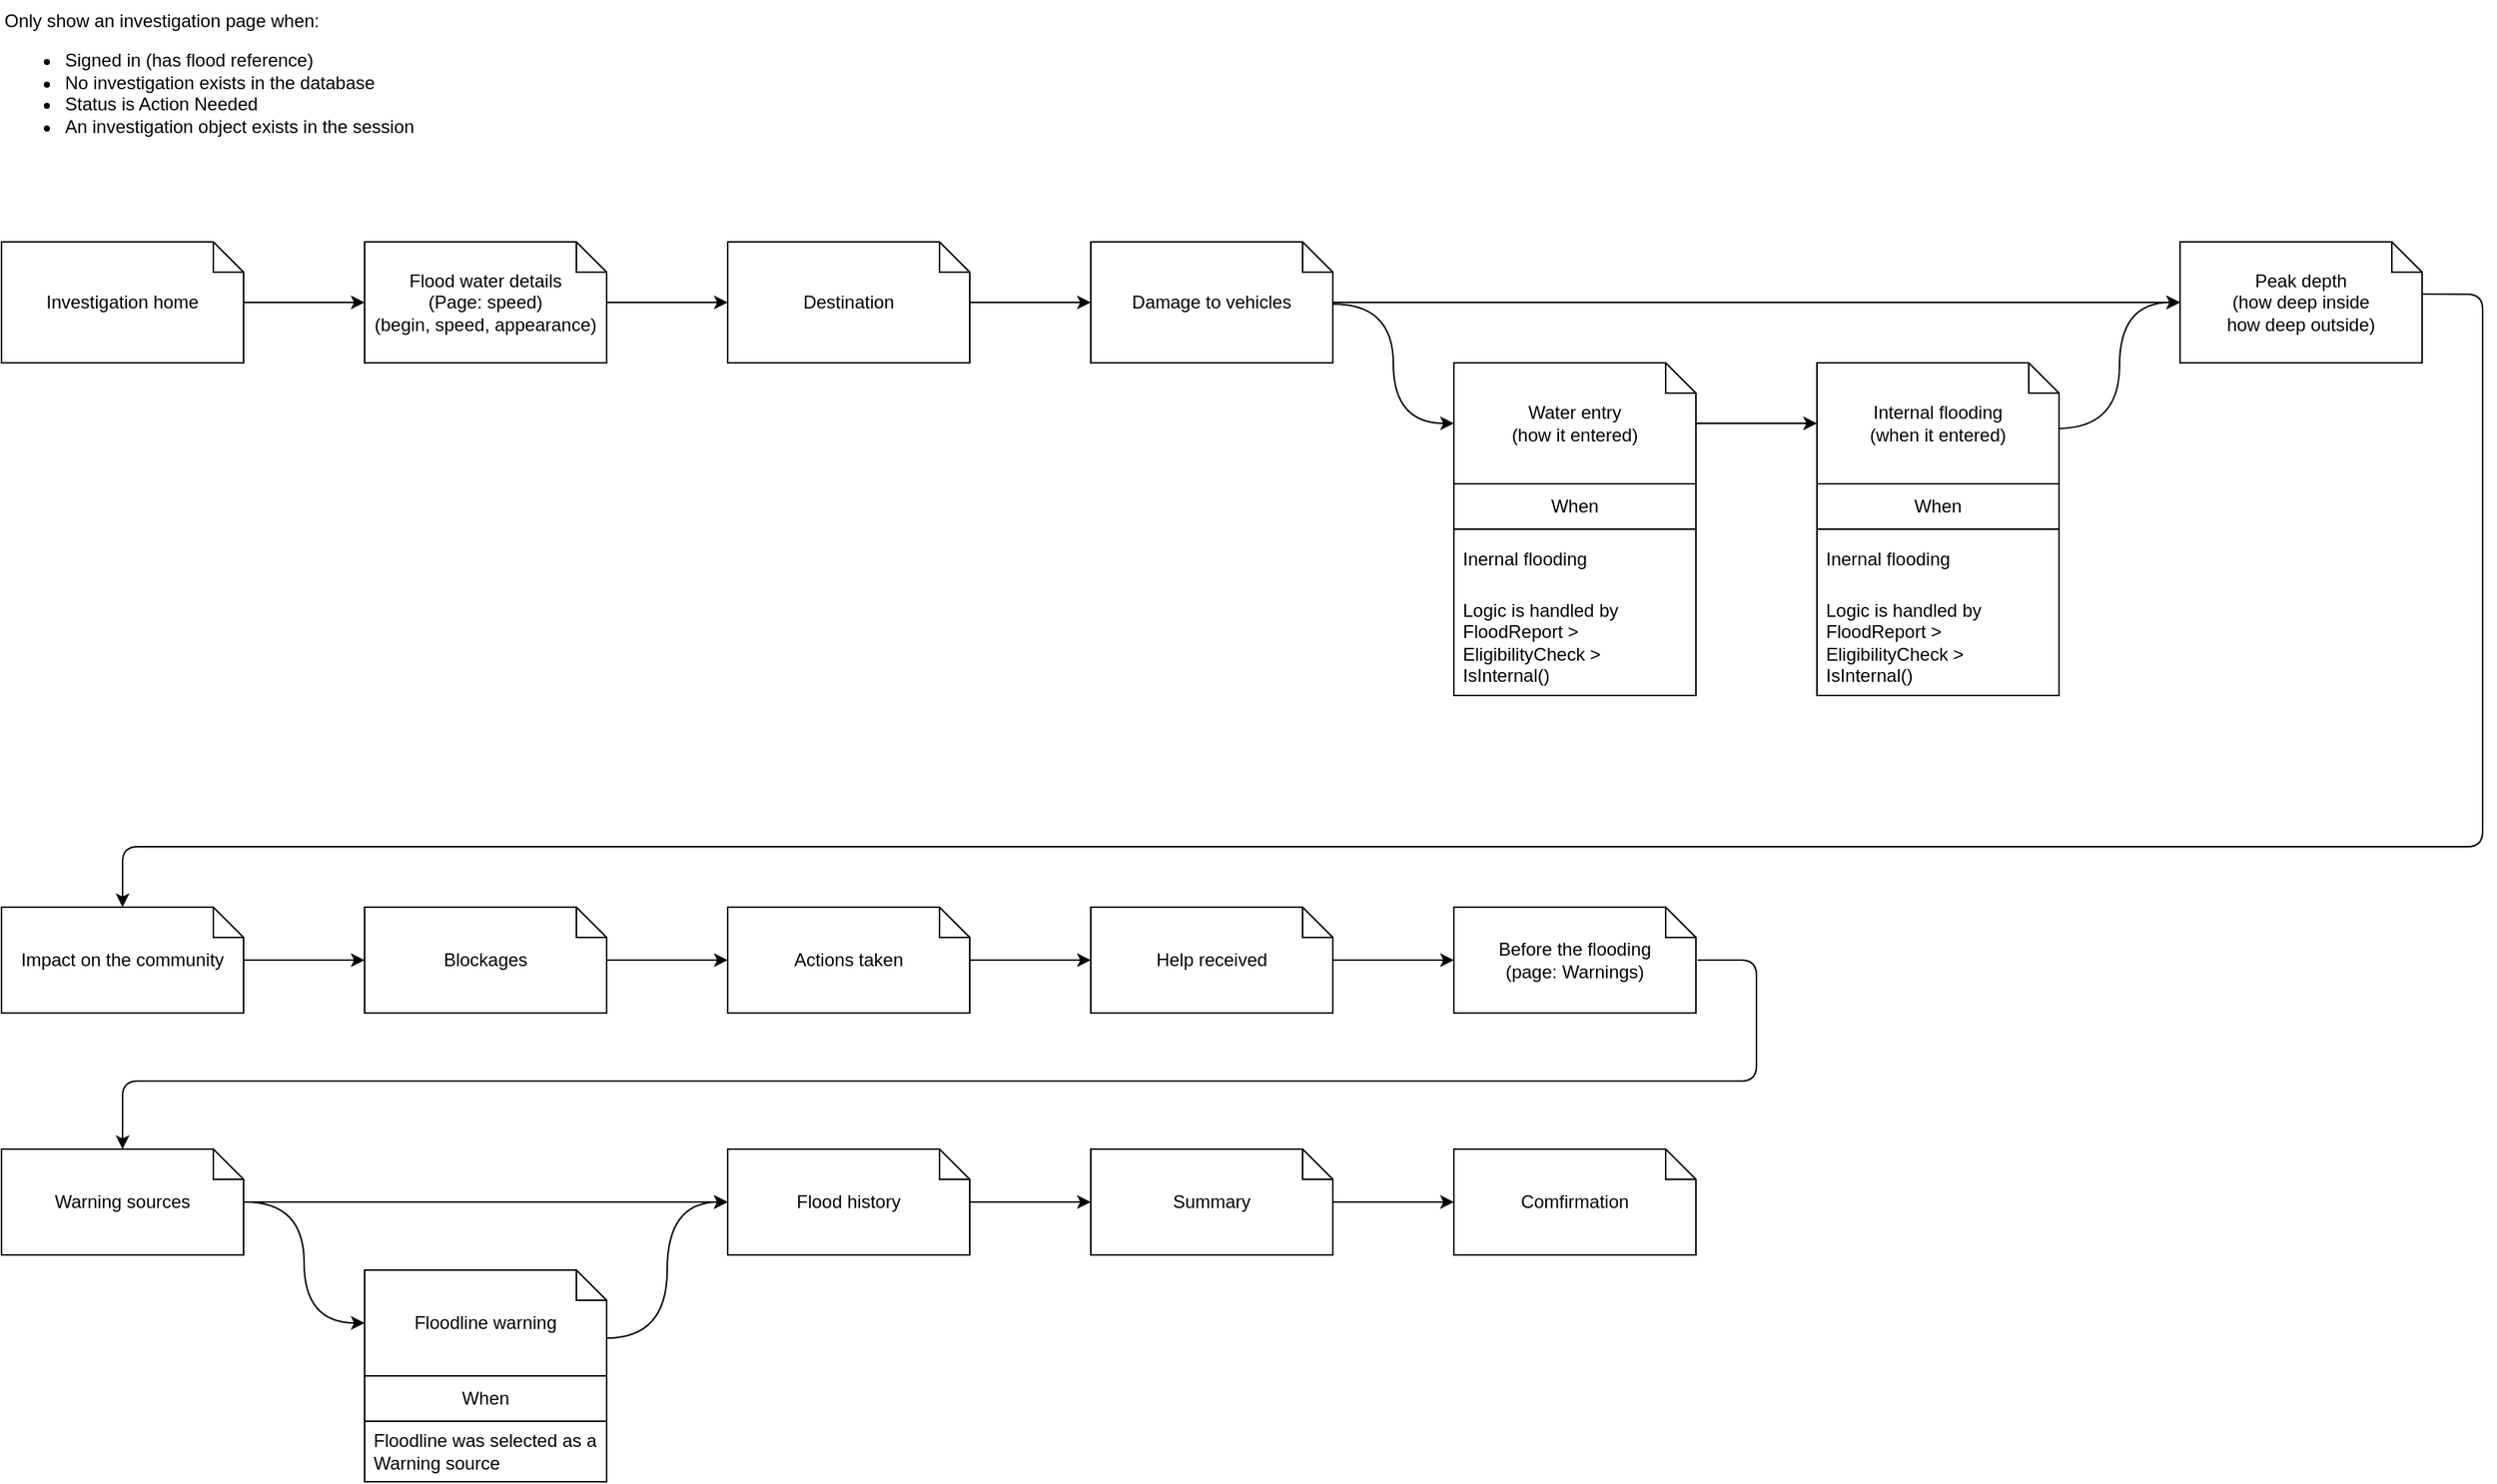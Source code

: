 <mxfile>
    <diagram id="mbynM6EiDv0cm4Cm7i9c" name="Page-1">
        <mxGraphModel dx="1198" dy="441" grid="1" gridSize="10" guides="1" tooltips="1" connect="1" arrows="1" fold="1" page="1" pageScale="1" pageWidth="1169" pageHeight="827" math="0" shadow="0">
            <root>
                <mxCell id="0"/>
                <mxCell id="1" parent="0"/>
                <mxCell id="115" value="" style="edgeStyle=none;html=1;" parent="1" source="CommunityImpact" target="Blockages" edge="1">
                    <mxGeometry relative="1" as="geometry"/>
                </mxCell>
                <object label="Impact on the community" id="CommunityImpact">
                    <mxCell style="shape=note;size=20;whiteSpace=wrap;html=1;" parent="1" vertex="1">
                        <mxGeometry x="40" y="640" width="160" height="70" as="geometry"/>
                    </mxCell>
                </object>
                <object label="Before the flooding&lt;div&gt;(page: Warnings)&lt;/div&gt;" id="BeforeFlooding">
                    <mxCell style="shape=note;size=20;whiteSpace=wrap;html=1;" parent="1" vertex="1">
                        <mxGeometry x="1000" y="640" width="160" height="70" as="geometry"/>
                    </mxCell>
                </object>
                <mxCell id="30" value="" style="edgeStyle=none;html=1;" parent="1" source="HelpReceived" target="BeforeFlooding" edge="1">
                    <mxGeometry relative="1" as="geometry"/>
                </mxCell>
                <object label="Help received" id="HelpReceived">
                    <mxCell style="shape=note;size=20;whiteSpace=wrap;html=1;" parent="1" vertex="1">
                        <mxGeometry x="760" y="640" width="160" height="70" as="geometry"/>
                    </mxCell>
                </object>
                <mxCell id="29" value="" style="edgeStyle=none;html=1;" parent="1" source="ActionTaken" target="HelpReceived" edge="1">
                    <mxGeometry relative="1" as="geometry"/>
                </mxCell>
                <object label="Actions taken" id="ActionTaken">
                    <mxCell style="shape=note;size=20;whiteSpace=wrap;html=1;" parent="1" vertex="1">
                        <mxGeometry x="520" y="640" width="160" height="70" as="geometry"/>
                    </mxCell>
                </object>
                <mxCell id="28" value="" style="edgeStyle=none;html=1;" parent="1" source="Blockages" target="ActionTaken" edge="1">
                    <mxGeometry relative="1" as="geometry"/>
                </mxCell>
                <object label="Blockages" id="Blockages">
                    <mxCell style="shape=note;size=20;whiteSpace=wrap;html=1;" parent="1" vertex="1">
                        <mxGeometry x="280" y="640" width="160" height="70" as="geometry"/>
                    </mxCell>
                </object>
                <mxCell id="110" style="edgeStyle=orthogonalEdgeStyle;html=1;entryX=0.5;entryY=0;entryDx=0;entryDy=0;entryPerimeter=0;exitX=0.99;exitY=0.432;exitDx=0;exitDy=0;exitPerimeter=0;" parent="1" source="PeakDepth" target="CommunityImpact" edge="1">
                    <mxGeometry relative="1" as="geometry">
                        <mxPoint x="1640" y="480" as="targetPoint"/>
                        <mxPoint x="1660" y="190" as="sourcePoint"/>
                        <Array as="points">
                            <mxPoint x="1680" y="235"/>
                            <mxPoint x="1680" y="600"/>
                            <mxPoint x="120" y="600"/>
                        </Array>
                    </mxGeometry>
                </mxCell>
                <object label="Peak depth&lt;div&gt;(how deep inside&lt;/div&gt;&lt;div&gt;how deep outside)&lt;/div&gt;" id="PeakDepth">
                    <mxCell style="shape=note;size=20;whiteSpace=wrap;html=1;strokeColor=default;align=center;verticalAlign=middle;fontFamily=Helvetica;fontSize=12;fontColor=default;fillColor=default;" parent="1" vertex="1">
                        <mxGeometry x="1480" y="200" width="160" height="80" as="geometry"/>
                    </mxCell>
                </object>
                <mxCell id="78" value="" style="edgeStyle=none;html=1;" parent="1" source="InvestigationHome" target="FloodWaterDetails" edge="1">
                    <mxGeometry relative="1" as="geometry"/>
                </mxCell>
                <object label="Investigation home" id="InvestigationHome">
                    <mxCell style="shape=note;size=20;whiteSpace=wrap;html=1;direction=east;strokeOpacity=100;" parent="1" vertex="1">
                        <mxGeometry x="40" y="200" width="160" height="80" as="geometry"/>
                    </mxCell>
                </object>
                <mxCell id="100" value="" style="edgeStyle=none;html=1;" parent="1" source="InternalFloodingHow" target="InternalFloodingWhen" edge="1">
                    <mxGeometry relative="1" as="geometry"/>
                </mxCell>
                <mxCell id="81" value="" style="edgeStyle=none;html=1;" parent="1" source="FloodWaterDetails" target="Destination" edge="1">
                    <mxGeometry relative="1" as="geometry"/>
                </mxCell>
                <object label="Flood water details&lt;div&gt;(Page: speed)&lt;/div&gt;&lt;div&gt;(begin, speed, appearance)&lt;/div&gt;" id="FloodWaterDetails">
                    <mxCell style="shape=note;size=20;whiteSpace=wrap;html=1;direction=east;" parent="1" vertex="1">
                        <mxGeometry x="280" y="200" width="160" height="80" as="geometry"/>
                    </mxCell>
                </object>
                <mxCell id="79" value="Only show an investigation page when:&lt;div&gt;&lt;ul&gt;&lt;li&gt;Signed in (has flood reference)&lt;/li&gt;&lt;li&gt;No investigation exists in the database&lt;/li&gt;&lt;li&gt;Status is Action Needed&lt;/li&gt;&lt;li&gt;An investigation object exists in the session&lt;/li&gt;&lt;/ul&gt;&lt;/div&gt;" style="text;html=1;align=left;verticalAlign=top;whiteSpace=wrap;rounded=0;" parent="1" vertex="1">
                    <mxGeometry x="40" y="40" width="320" height="130" as="geometry"/>
                </mxCell>
                <mxCell id="109" value="" style="edgeStyle=none;html=1;" parent="1" source="Destination" target="DamageToVehicles" edge="1">
                    <mxGeometry relative="1" as="geometry"/>
                </mxCell>
                <object label="Destination" id="Destination">
                    <mxCell style="shape=note;size=20;whiteSpace=wrap;html=1;direction=east;" parent="1" vertex="1">
                        <mxGeometry x="520" y="200" width="160" height="80" as="geometry"/>
                    </mxCell>
                </object>
                <mxCell id="101" value="" style="edgeStyle=none;html=1;" parent="1" source="DamageToVehicles" target="PeakDepth" edge="1">
                    <mxGeometry relative="1" as="geometry"/>
                </mxCell>
                <object label="Damage to vehicles" id="DamageToVehicles">
                    <mxCell style="shape=note;size=20;whiteSpace=wrap;html=1;direction=east;" parent="1" vertex="1">
                        <mxGeometry x="760" y="200" width="160" height="80" as="geometry"/>
                    </mxCell>
                </object>
                <mxCell id="88" value="" style="edgeStyle=none;html=1;" parent="1" source="FloodHistory" target="Summary" edge="1">
                    <mxGeometry relative="1" as="geometry"/>
                </mxCell>
                <object label="Flood history" id="FloodHistory">
                    <mxCell style="shape=note;size=20;whiteSpace=wrap;html=1;direction=east;" parent="1" vertex="1">
                        <mxGeometry x="520" y="800" width="160" height="70" as="geometry"/>
                    </mxCell>
                </object>
                <object label="Comfirmation" id="Confirmation">
                    <mxCell style="shape=note;size=20;whiteSpace=wrap;html=1;direction=east;" parent="1" vertex="1">
                        <mxGeometry x="1000" y="800" width="160" height="70" as="geometry"/>
                    </mxCell>
                </object>
                <mxCell id="89" value="" style="edgeStyle=none;html=1;" parent="1" source="Summary" target="Confirmation" edge="1">
                    <mxGeometry relative="1" as="geometry"/>
                </mxCell>
                <object label="Summary" id="Summary">
                    <mxCell style="shape=note;size=20;whiteSpace=wrap;html=1;direction=east;" parent="1" vertex="1">
                        <mxGeometry x="760" y="800" width="160" height="70" as="geometry"/>
                    </mxCell>
                </object>
                <mxCell id="91" value="" style="edgeStyle=none;html=1;" parent="1" source="WarningSources" target="FloodHistory" edge="1">
                    <mxGeometry relative="1" as="geometry"/>
                </mxCell>
                <object label="Warning sources" id="WarningSources">
                    <mxCell style="shape=note;size=20;whiteSpace=wrap;html=1;direction=east;" parent="1" vertex="1">
                        <mxGeometry x="40" y="800" width="160" height="70" as="geometry"/>
                    </mxCell>
                </object>
                <mxCell id="93" style="edgeStyle=orthogonalEdgeStyle;html=1;exitX=0;exitY=0;exitDx=160;exitDy=45;exitPerimeter=0;entryX=0;entryY=0.5;entryDx=0;entryDy=0;entryPerimeter=0;curved=1;" parent="1" source="FloodlineWarning" target="FloodHistory" edge="1">
                    <mxGeometry relative="1" as="geometry"/>
                </mxCell>
                <mxCell id="94" style="edgeStyle=orthogonalEdgeStyle;html=1;exitX=1.006;exitY=0.5;exitDx=0;exitDy=0;exitPerimeter=0;entryX=0;entryY=0.5;entryDx=0;entryDy=0;entryPerimeter=0;curved=1;" parent="1" source="WarningSources" target="FloodlineWarning" edge="1">
                    <mxGeometry relative="1" as="geometry"/>
                </mxCell>
                <mxCell id="106" style="edgeStyle=orthogonalEdgeStyle;html=1;exitX=1;exitY=0.514;exitDx=0;exitDy=0;exitPerimeter=0;entryX=0;entryY=0.5;entryDx=0;entryDy=0;entryPerimeter=0;rounded=0;strokeColor=default;align=center;verticalAlign=middle;fontFamily=Helvetica;fontSize=11;fontColor=default;labelBackgroundColor=default;endArrow=classic;curved=1;" parent="1" source="DamageToVehicles" target="InternalFloodingHow" edge="1">
                    <mxGeometry relative="1" as="geometry"/>
                </mxCell>
                <mxCell id="107" style="edgeStyle=orthogonalEdgeStyle;html=1;exitX=0.994;exitY=0.543;exitDx=0;exitDy=0;exitPerimeter=0;entryX=0;entryY=0.5;entryDx=0;entryDy=0;entryPerimeter=0;curved=1;" parent="1" source="InternalFloodingWhen" target="PeakDepth" edge="1">
                    <mxGeometry relative="1" as="geometry">
                        <mxPoint x="1400" y="430" as="sourcePoint"/>
                        <mxPoint x="1480" y="340" as="targetPoint"/>
                    </mxGeometry>
                </mxCell>
                <mxCell id="114" style="edgeStyle=orthogonalEdgeStyle;html=1;exitX=1.006;exitY=0.5;exitDx=0;exitDy=0;exitPerimeter=0;entryX=0.5;entryY=0;entryDx=0;entryDy=0;entryPerimeter=0;rounded=1;strokeColor=default;align=center;verticalAlign=middle;fontFamily=Helvetica;fontSize=11;fontColor=default;labelBackgroundColor=default;endArrow=classic;" parent="1" source="BeforeFlooding" target="WarningSources" edge="1">
                    <mxGeometry relative="1" as="geometry">
                        <Array as="points">
                            <mxPoint x="1200" y="675"/>
                            <mxPoint x="1200" y="755"/>
                            <mxPoint x="120" y="755"/>
                        </Array>
                    </mxGeometry>
                </mxCell>
                <object label="Water entry&lt;div&gt;(how it entered)&lt;/div&gt;" id="InternalFloodingHow">
                    <mxCell style="shape=note;size=20;whiteSpace=wrap;html=1;direction=east;" parent="1" vertex="1">
                        <mxGeometry x="1000" y="280" width="160" height="80" as="geometry"/>
                    </mxCell>
                </object>
                <object label="When" id="InternalFloodingHowConditions">
                    <mxCell style="swimlane;fontStyle=0;childLayout=stackLayout;horizontal=1;startSize=30;horizontalStack=0;resizeParent=1;resizeParentMax=0;resizeLast=0;collapsible=1;marginBottom=0;whiteSpace=wrap;html=1;" parent="1" vertex="1">
                        <mxGeometry x="1000" y="360" width="160" height="140" as="geometry">
                            <mxRectangle x="40" y="110" width="160" height="30" as="alternateBounds"/>
                        </mxGeometry>
                    </mxCell>
                </object>
                <mxCell id="99" value="Inernal flooding" style="text;strokeColor=none;fillColor=none;align=left;verticalAlign=middle;spacingLeft=4;spacingRight=4;overflow=hidden;points=[[0,0.5],[1,0.5]];portConstraint=eastwest;rotatable=0;whiteSpace=wrap;html=1;" parent="InternalFloodingHowConditions" vertex="1">
                    <mxGeometry y="30" width="160" height="40" as="geometry"/>
                </mxCell>
                <mxCell id="116" value="Logic is handled by FloodReport &amp;gt; EligibilityCheck &amp;gt; IsInternal()" style="text;strokeColor=none;fillColor=none;align=left;verticalAlign=middle;spacingLeft=4;spacingRight=4;overflow=hidden;points=[[0,0.5],[1,0.5]];portConstraint=eastwest;rotatable=0;whiteSpace=wrap;html=1;" parent="InternalFloodingHowConditions" vertex="1">
                    <mxGeometry y="70" width="160" height="70" as="geometry"/>
                </mxCell>
                <object label="Internal flooding&lt;div&gt;(when it entered)&lt;/div&gt;" id="InternalFloodingWhen">
                    <mxCell style="shape=note;size=20;whiteSpace=wrap;html=1;" parent="1" vertex="1">
                        <mxGeometry x="1240" y="280" width="160" height="80" as="geometry"/>
                    </mxCell>
                </object>
                <object label="When" id="InternalFloodingWhenConditions">
                    <mxCell style="swimlane;fontStyle=0;childLayout=stackLayout;horizontal=1;startSize=30;horizontalStack=0;resizeParent=1;resizeParentMax=0;resizeLast=0;collapsible=1;marginBottom=0;whiteSpace=wrap;html=1;" parent="1" vertex="1">
                        <mxGeometry x="1240" y="360" width="160" height="140" as="geometry">
                            <mxRectangle x="40" y="110" width="160" height="30" as="alternateBounds"/>
                        </mxGeometry>
                    </mxCell>
                </object>
                <mxCell id="112" value="Inernal flooding" style="text;strokeColor=none;fillColor=none;align=left;verticalAlign=middle;spacingLeft=4;spacingRight=4;overflow=hidden;points=[[0,0.5],[1,0.5]];portConstraint=eastwest;rotatable=0;whiteSpace=wrap;html=1;" parent="InternalFloodingWhenConditions" vertex="1">
                    <mxGeometry y="30" width="160" height="40" as="geometry"/>
                </mxCell>
                <mxCell id="119" value="Logic is handled by FloodReport &amp;gt; EligibilityCheck &amp;gt; IsInternal()" style="text;strokeColor=none;fillColor=none;align=left;verticalAlign=middle;spacingLeft=4;spacingRight=4;overflow=hidden;points=[[0,0.5],[1,0.5]];portConstraint=eastwest;rotatable=0;whiteSpace=wrap;html=1;" parent="InternalFloodingWhenConditions" vertex="1">
                    <mxGeometry y="70" width="160" height="70" as="geometry"/>
                </mxCell>
                <object label="Floodline warning" id="FloodlineWarning">
                    <mxCell style="shape=note;size=20;whiteSpace=wrap;html=1;direction=east;" parent="1" vertex="1">
                        <mxGeometry x="280" y="880" width="160" height="70" as="geometry"/>
                    </mxCell>
                </object>
                <mxCell id="95" value="When" style="swimlane;fontStyle=0;childLayout=stackLayout;horizontal=1;startSize=30;horizontalStack=0;resizeParent=1;resizeParentMax=0;resizeLast=0;collapsible=1;marginBottom=0;whiteSpace=wrap;html=1;" parent="1" vertex="1">
                    <mxGeometry x="280" y="950" width="160" height="70" as="geometry">
                        <mxRectangle x="40" y="110" width="160" height="30" as="alternateBounds"/>
                    </mxGeometry>
                </mxCell>
                <mxCell id="96" value="Floodline was selected as a Warning source&amp;nbsp;" style="text;strokeColor=none;fillColor=none;align=left;verticalAlign=middle;spacingLeft=4;spacingRight=4;overflow=hidden;points=[[0,0.5],[1,0.5]];portConstraint=eastwest;rotatable=0;whiteSpace=wrap;html=1;" parent="95" vertex="1">
                    <mxGeometry y="30" width="160" height="40" as="geometry"/>
                </mxCell>
            </root>
        </mxGraphModel>
    </diagram>
</mxfile>